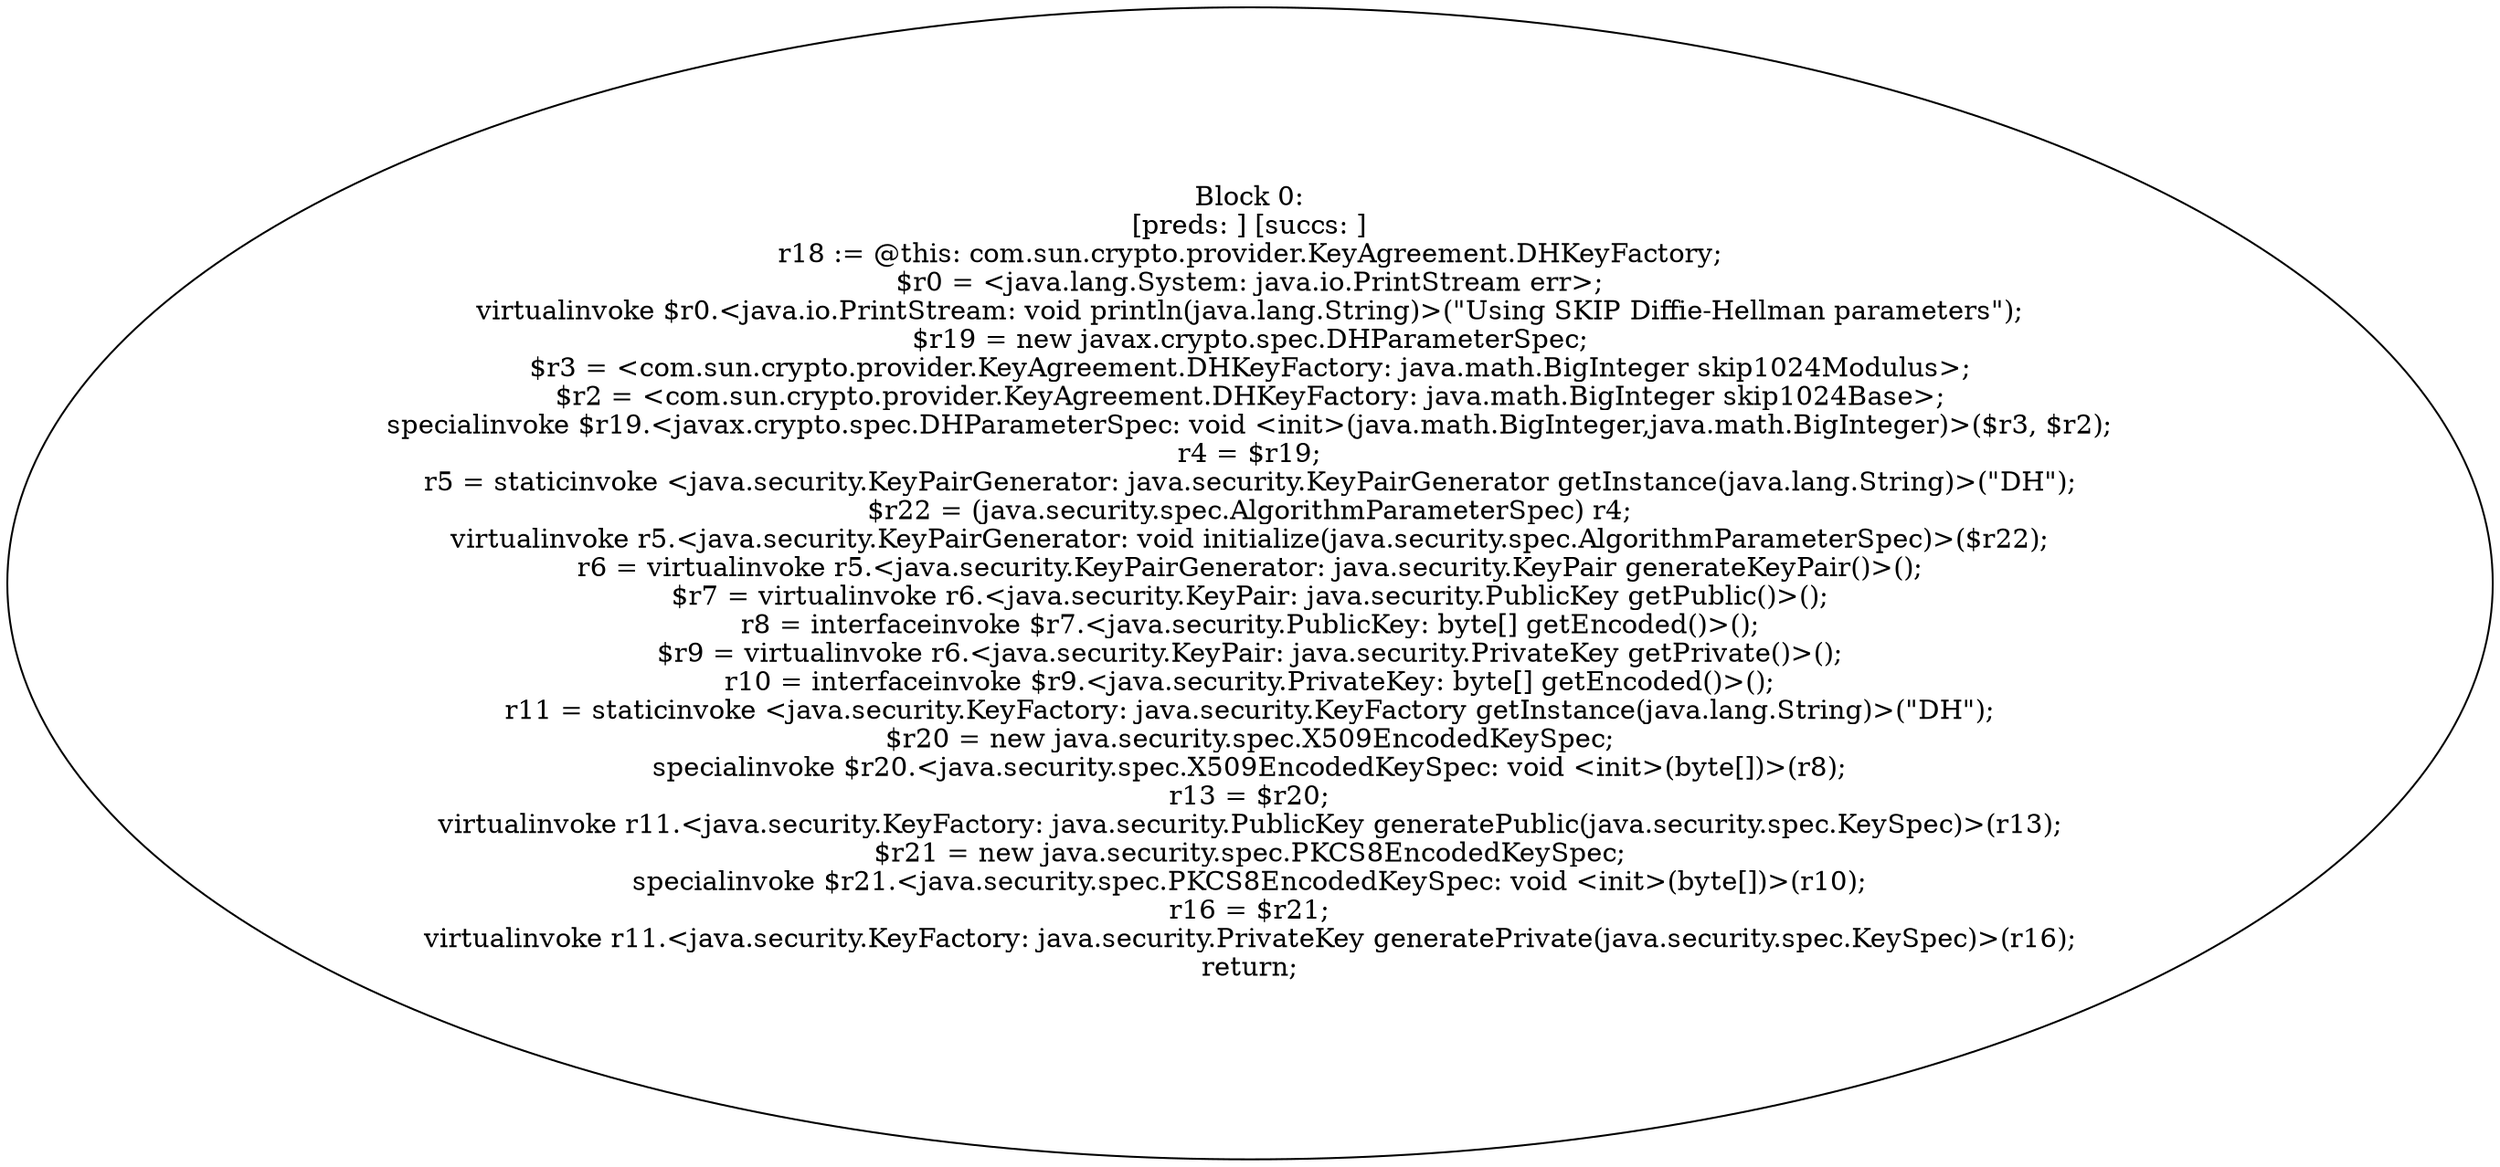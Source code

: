 digraph "unitGraph" {
    "Block 0:
[preds: ] [succs: ]
r18 := @this: com.sun.crypto.provider.KeyAgreement.DHKeyFactory;
$r0 = <java.lang.System: java.io.PrintStream err>;
virtualinvoke $r0.<java.io.PrintStream: void println(java.lang.String)>(\"Using SKIP Diffie-Hellman parameters\");
$r19 = new javax.crypto.spec.DHParameterSpec;
$r3 = <com.sun.crypto.provider.KeyAgreement.DHKeyFactory: java.math.BigInteger skip1024Modulus>;
$r2 = <com.sun.crypto.provider.KeyAgreement.DHKeyFactory: java.math.BigInteger skip1024Base>;
specialinvoke $r19.<javax.crypto.spec.DHParameterSpec: void <init>(java.math.BigInteger,java.math.BigInteger)>($r3, $r2);
r4 = $r19;
r5 = staticinvoke <java.security.KeyPairGenerator: java.security.KeyPairGenerator getInstance(java.lang.String)>(\"DH\");
$r22 = (java.security.spec.AlgorithmParameterSpec) r4;
virtualinvoke r5.<java.security.KeyPairGenerator: void initialize(java.security.spec.AlgorithmParameterSpec)>($r22);
r6 = virtualinvoke r5.<java.security.KeyPairGenerator: java.security.KeyPair generateKeyPair()>();
$r7 = virtualinvoke r6.<java.security.KeyPair: java.security.PublicKey getPublic()>();
r8 = interfaceinvoke $r7.<java.security.PublicKey: byte[] getEncoded()>();
$r9 = virtualinvoke r6.<java.security.KeyPair: java.security.PrivateKey getPrivate()>();
r10 = interfaceinvoke $r9.<java.security.PrivateKey: byte[] getEncoded()>();
r11 = staticinvoke <java.security.KeyFactory: java.security.KeyFactory getInstance(java.lang.String)>(\"DH\");
$r20 = new java.security.spec.X509EncodedKeySpec;
specialinvoke $r20.<java.security.spec.X509EncodedKeySpec: void <init>(byte[])>(r8);
r13 = $r20;
virtualinvoke r11.<java.security.KeyFactory: java.security.PublicKey generatePublic(java.security.spec.KeySpec)>(r13);
$r21 = new java.security.spec.PKCS8EncodedKeySpec;
specialinvoke $r21.<java.security.spec.PKCS8EncodedKeySpec: void <init>(byte[])>(r10);
r16 = $r21;
virtualinvoke r11.<java.security.KeyFactory: java.security.PrivateKey generatePrivate(java.security.spec.KeySpec)>(r16);
return;
"
}
